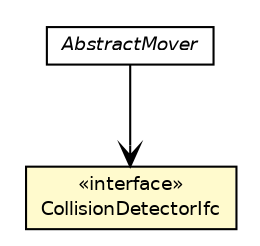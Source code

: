 #!/usr/local/bin/dot
#
# Class diagram 
# Generated by UMLGraph version 5.4 (http://www.umlgraph.org/)
#

digraph G {
	edge [fontname="Helvetica",fontsize=10,labelfontname="Helvetica",labelfontsize=10];
	node [fontname="Helvetica",fontsize=10,shape=plaintext];
	nodesep=0.25;
	ranksep=0.5;
	// jsl.modeling.elements.spatial.CollisionDetectorIfc
	c46037 [label=<<table title="jsl.modeling.elements.spatial.CollisionDetectorIfc" border="0" cellborder="1" cellspacing="0" cellpadding="2" port="p" bgcolor="lemonChiffon" href="./CollisionDetectorIfc.html">
		<tr><td><table border="0" cellspacing="0" cellpadding="1">
<tr><td align="center" balign="center"> &#171;interface&#187; </td></tr>
<tr><td align="center" balign="center"> CollisionDetectorIfc </td></tr>
		</table></td></tr>
		</table>>, URL="./CollisionDetectorIfc.html", fontname="Helvetica", fontcolor="black", fontsize=9.0];
	// jsl.modeling.elements.spatial.AbstractMover
	c46039 [label=<<table title="jsl.modeling.elements.spatial.AbstractMover" border="0" cellborder="1" cellspacing="0" cellpadding="2" port="p" href="./AbstractMover.html">
		<tr><td><table border="0" cellspacing="0" cellpadding="1">
<tr><td align="center" balign="center"><font face="Helvetica-Oblique"> AbstractMover </font></td></tr>
		</table></td></tr>
		</table>>, URL="./AbstractMover.html", fontname="Helvetica", fontcolor="black", fontsize=9.0];
	// jsl.modeling.elements.spatial.AbstractMover NAVASSOC jsl.modeling.elements.spatial.CollisionDetectorIfc
	c46039:p -> c46037:p [taillabel="", label="", headlabel="", fontname="Helvetica", fontcolor="black", fontsize=10.0, color="black", arrowhead=open];
}

